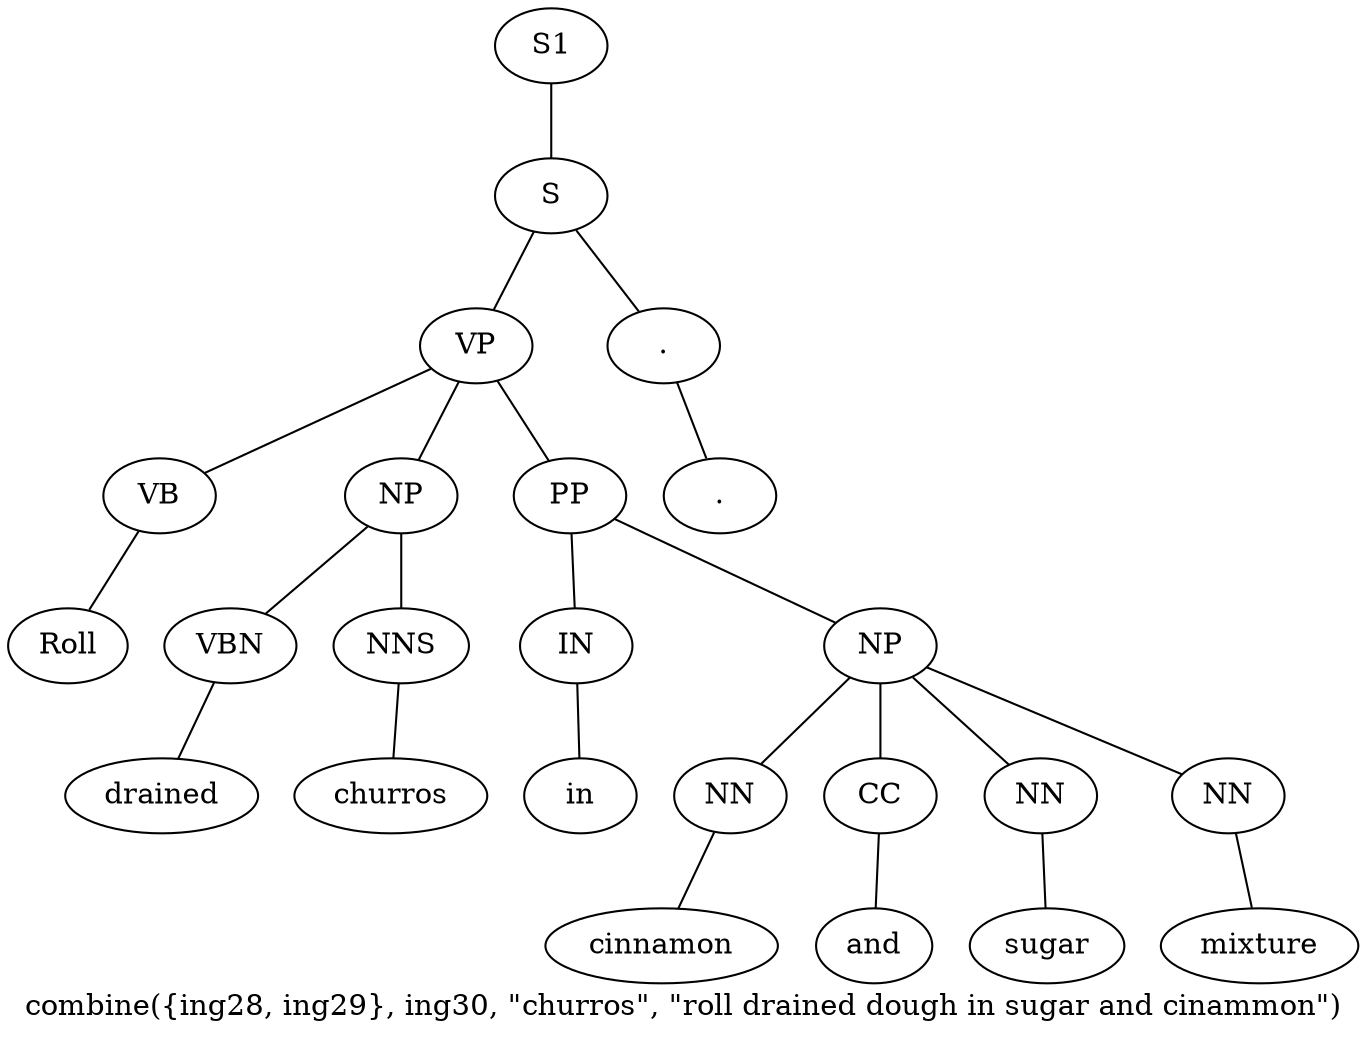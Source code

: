 graph SyntaxGraph {
	label = "combine({ing28, ing29}, ing30, \"churros\", \"roll drained dough in sugar and cinammon\")";
	Node0 [label="S1"];
	Node1 [label="S"];
	Node2 [label="VP"];
	Node3 [label="VB"];
	Node4 [label="Roll"];
	Node5 [label="NP"];
	Node6 [label="VBN"];
	Node7 [label="drained"];
	Node8 [label="NNS"];
	Node9 [label="churros"];
	Node10 [label="PP"];
	Node11 [label="IN"];
	Node12 [label="in"];
	Node13 [label="NP"];
	Node14 [label="NN"];
	Node15 [label="cinnamon"];
	Node16 [label="CC"];
	Node17 [label="and"];
	Node18 [label="NN"];
	Node19 [label="sugar"];
	Node20 [label="NN"];
	Node21 [label="mixture"];
	Node22 [label="."];
	Node23 [label="."];

	Node0 -- Node1;
	Node1 -- Node2;
	Node1 -- Node22;
	Node2 -- Node3;
	Node2 -- Node5;
	Node2 -- Node10;
	Node3 -- Node4;
	Node5 -- Node6;
	Node5 -- Node8;
	Node6 -- Node7;
	Node8 -- Node9;
	Node10 -- Node11;
	Node10 -- Node13;
	Node11 -- Node12;
	Node13 -- Node14;
	Node13 -- Node16;
	Node13 -- Node18;
	Node13 -- Node20;
	Node14 -- Node15;
	Node16 -- Node17;
	Node18 -- Node19;
	Node20 -- Node21;
	Node22 -- Node23;
}